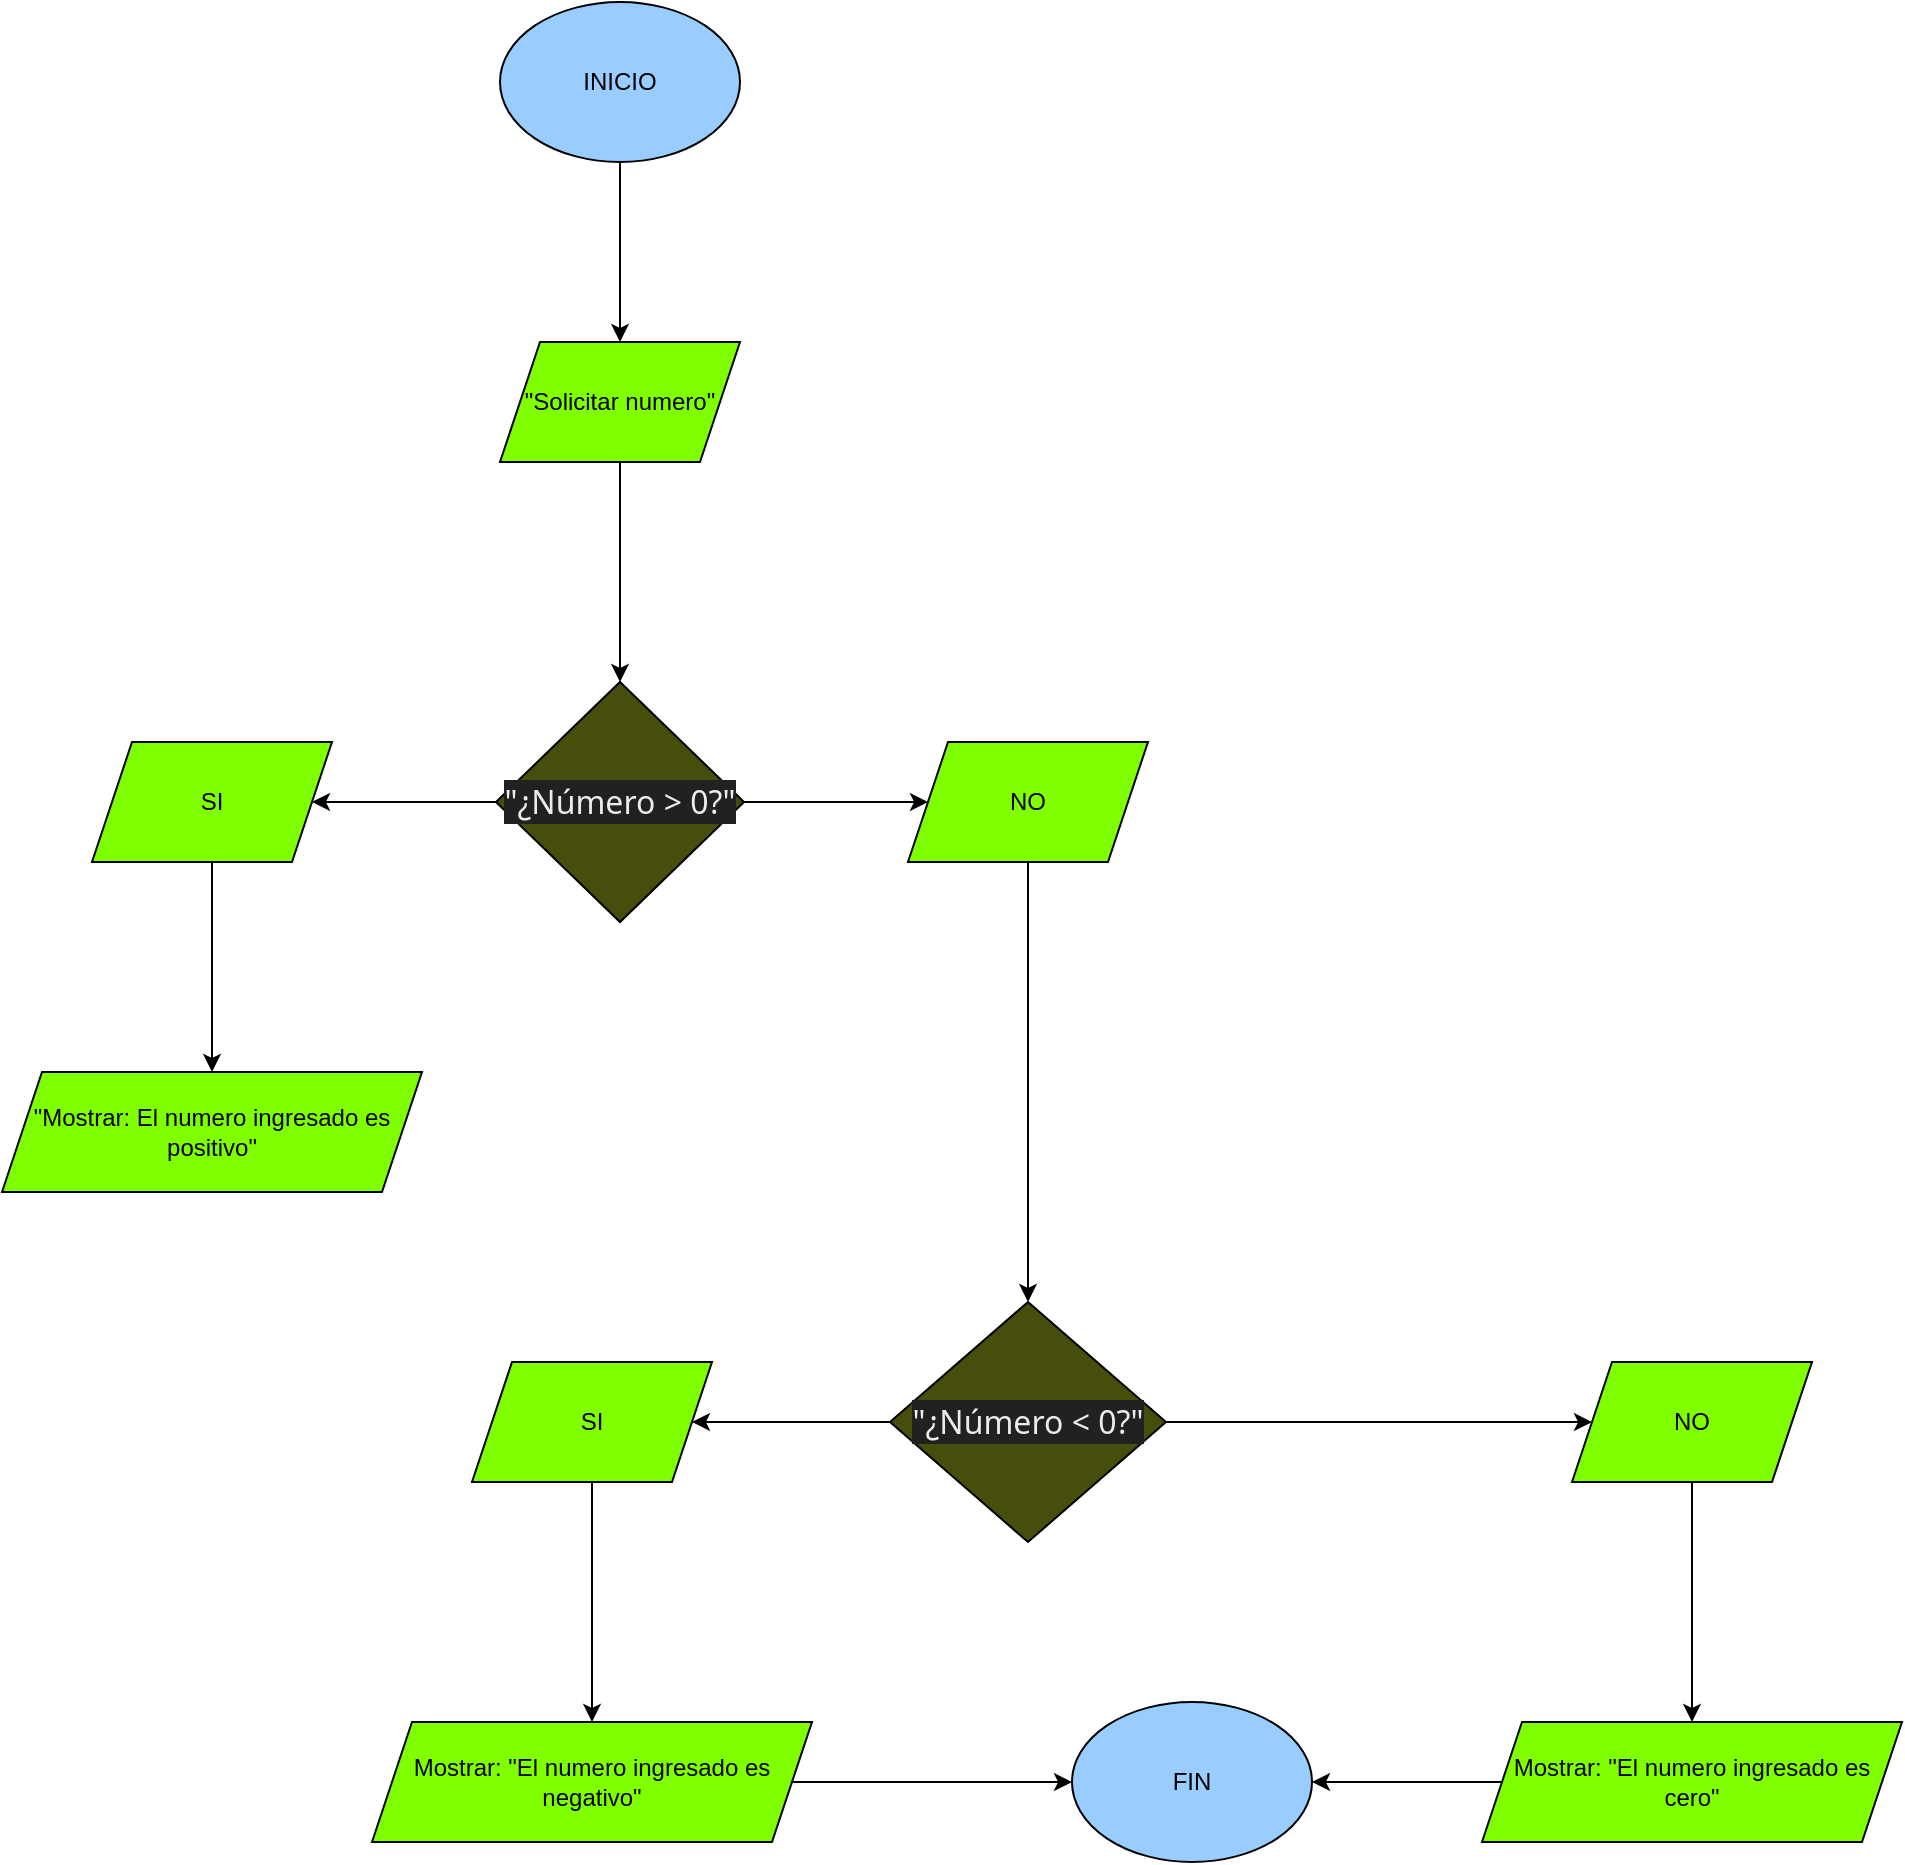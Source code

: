 <mxfile version="24.0.3" type="device">
  <diagram name="Página-1" id="XPGdVF3e-MOvPuHnzQjI">
    <mxGraphModel dx="1242" dy="569" grid="1" gridSize="10" guides="1" tooltips="1" connect="1" arrows="1" fold="1" page="1" pageScale="1" pageWidth="827" pageHeight="1169" math="0" shadow="0">
      <root>
        <mxCell id="0" />
        <mxCell id="1" parent="0" />
        <mxCell id="LaaNfwZrQfXLgj96mlz9-3" value="" style="edgeStyle=orthogonalEdgeStyle;rounded=0;orthogonalLoop=1;jettySize=auto;html=1;" edge="1" parent="1" source="LaaNfwZrQfXLgj96mlz9-1" target="LaaNfwZrQfXLgj96mlz9-2">
          <mxGeometry relative="1" as="geometry" />
        </mxCell>
        <mxCell id="LaaNfwZrQfXLgj96mlz9-1" value="INICIO" style="ellipse;whiteSpace=wrap;html=1;fillColor=#99CCFF;" vertex="1" parent="1">
          <mxGeometry x="354" y="20" width="120" height="80" as="geometry" />
        </mxCell>
        <mxCell id="LaaNfwZrQfXLgj96mlz9-5" value="" style="edgeStyle=orthogonalEdgeStyle;rounded=0;orthogonalLoop=1;jettySize=auto;html=1;" edge="1" parent="1" source="LaaNfwZrQfXLgj96mlz9-2" target="LaaNfwZrQfXLgj96mlz9-4">
          <mxGeometry relative="1" as="geometry" />
        </mxCell>
        <mxCell id="LaaNfwZrQfXLgj96mlz9-2" value="&quot;Solicitar numero&quot;" style="shape=parallelogram;perimeter=parallelogramPerimeter;whiteSpace=wrap;html=1;fixedSize=1;fillColor=#80FF00;" vertex="1" parent="1">
          <mxGeometry x="354" y="190" width="120" height="60" as="geometry" />
        </mxCell>
        <mxCell id="LaaNfwZrQfXLgj96mlz9-7" value="" style="edgeStyle=orthogonalEdgeStyle;rounded=0;orthogonalLoop=1;jettySize=auto;html=1;" edge="1" parent="1" source="LaaNfwZrQfXLgj96mlz9-4" target="LaaNfwZrQfXLgj96mlz9-6">
          <mxGeometry relative="1" as="geometry" />
        </mxCell>
        <mxCell id="LaaNfwZrQfXLgj96mlz9-11" value="" style="edgeStyle=orthogonalEdgeStyle;rounded=0;orthogonalLoop=1;jettySize=auto;html=1;" edge="1" parent="1" source="LaaNfwZrQfXLgj96mlz9-4" target="LaaNfwZrQfXLgj96mlz9-10">
          <mxGeometry relative="1" as="geometry" />
        </mxCell>
        <mxCell id="LaaNfwZrQfXLgj96mlz9-4" value="&lt;span style=&quot;color: rgb(236, 236, 236); font-family: Söhne, ui-sans-serif, system-ui, -apple-system, &amp;quot;Segoe UI&amp;quot;, Roboto, Ubuntu, Cantarell, &amp;quot;Noto Sans&amp;quot;, sans-serif, &amp;quot;Helvetica Neue&amp;quot;, Arial, &amp;quot;Apple Color Emoji&amp;quot;, &amp;quot;Segoe UI Emoji&amp;quot;, &amp;quot;Segoe UI Symbol&amp;quot;, &amp;quot;Noto Color Emoji&amp;quot;; font-size: 16px; text-align: left; white-space-collapse: preserve; background-color: rgb(33, 33, 33);&quot;&gt;&quot;¿Número &amp;gt; 0?&quot;&lt;/span&gt;" style="rhombus;whiteSpace=wrap;html=1;fillColor=#474D0A;" vertex="1" parent="1">
          <mxGeometry x="352" y="360" width="124" height="120" as="geometry" />
        </mxCell>
        <mxCell id="LaaNfwZrQfXLgj96mlz9-9" value="" style="edgeStyle=orthogonalEdgeStyle;rounded=0;orthogonalLoop=1;jettySize=auto;html=1;" edge="1" parent="1" source="LaaNfwZrQfXLgj96mlz9-6" target="LaaNfwZrQfXLgj96mlz9-8">
          <mxGeometry relative="1" as="geometry" />
        </mxCell>
        <mxCell id="LaaNfwZrQfXLgj96mlz9-6" value="SI" style="shape=parallelogram;perimeter=parallelogramPerimeter;whiteSpace=wrap;html=1;fixedSize=1;fillColor=#80FF00;" vertex="1" parent="1">
          <mxGeometry x="150" y="390" width="120" height="60" as="geometry" />
        </mxCell>
        <mxCell id="LaaNfwZrQfXLgj96mlz9-8" value="&quot;Mostrar: El numero ingresado es positivo&quot;" style="shape=parallelogram;perimeter=parallelogramPerimeter;whiteSpace=wrap;html=1;fixedSize=1;fillColor=#80FF00;" vertex="1" parent="1">
          <mxGeometry x="105" y="555" width="210" height="60" as="geometry" />
        </mxCell>
        <mxCell id="LaaNfwZrQfXLgj96mlz9-13" value="" style="edgeStyle=orthogonalEdgeStyle;rounded=0;orthogonalLoop=1;jettySize=auto;html=1;" edge="1" parent="1" source="LaaNfwZrQfXLgj96mlz9-10" target="LaaNfwZrQfXLgj96mlz9-12">
          <mxGeometry relative="1" as="geometry" />
        </mxCell>
        <mxCell id="LaaNfwZrQfXLgj96mlz9-10" value="NO" style="shape=parallelogram;perimeter=parallelogramPerimeter;whiteSpace=wrap;html=1;fixedSize=1;fillColor=#80FF00;" vertex="1" parent="1">
          <mxGeometry x="558" y="390" width="120" height="60" as="geometry" />
        </mxCell>
        <mxCell id="LaaNfwZrQfXLgj96mlz9-15" value="" style="edgeStyle=orthogonalEdgeStyle;rounded=0;orthogonalLoop=1;jettySize=auto;html=1;" edge="1" parent="1" source="LaaNfwZrQfXLgj96mlz9-12" target="LaaNfwZrQfXLgj96mlz9-14">
          <mxGeometry relative="1" as="geometry" />
        </mxCell>
        <mxCell id="LaaNfwZrQfXLgj96mlz9-19" value="" style="edgeStyle=orthogonalEdgeStyle;rounded=0;orthogonalLoop=1;jettySize=auto;html=1;" edge="1" parent="1" source="LaaNfwZrQfXLgj96mlz9-12" target="LaaNfwZrQfXLgj96mlz9-18">
          <mxGeometry relative="1" as="geometry" />
        </mxCell>
        <mxCell id="LaaNfwZrQfXLgj96mlz9-12" value="&lt;span style=&quot;color: rgb(236, 236, 236); font-family: Söhne, ui-sans-serif, system-ui, -apple-system, &amp;quot;Segoe UI&amp;quot;, Roboto, Ubuntu, Cantarell, &amp;quot;Noto Sans&amp;quot;, sans-serif, &amp;quot;Helvetica Neue&amp;quot;, Arial, &amp;quot;Apple Color Emoji&amp;quot;, &amp;quot;Segoe UI Emoji&amp;quot;, &amp;quot;Segoe UI Symbol&amp;quot;, &amp;quot;Noto Color Emoji&amp;quot;; font-size: 16px; text-align: left; white-space-collapse: preserve; background-color: rgb(33, 33, 33);&quot;&gt;&quot;¿Número &amp;lt; 0?&quot;&lt;/span&gt;" style="rhombus;whiteSpace=wrap;html=1;fillColor=#474D0A;" vertex="1" parent="1">
          <mxGeometry x="549" y="670" width="138" height="120" as="geometry" />
        </mxCell>
        <mxCell id="LaaNfwZrQfXLgj96mlz9-17" value="" style="edgeStyle=orthogonalEdgeStyle;rounded=0;orthogonalLoop=1;jettySize=auto;html=1;" edge="1" parent="1" source="LaaNfwZrQfXLgj96mlz9-14" target="LaaNfwZrQfXLgj96mlz9-16">
          <mxGeometry relative="1" as="geometry" />
        </mxCell>
        <mxCell id="LaaNfwZrQfXLgj96mlz9-14" value="SI" style="shape=parallelogram;perimeter=parallelogramPerimeter;whiteSpace=wrap;html=1;fixedSize=1;fillColor=#80FF00;" vertex="1" parent="1">
          <mxGeometry x="340" y="700" width="120" height="60" as="geometry" />
        </mxCell>
        <mxCell id="LaaNfwZrQfXLgj96mlz9-23" value="" style="edgeStyle=orthogonalEdgeStyle;rounded=0;orthogonalLoop=1;jettySize=auto;html=1;entryX=0;entryY=0.5;entryDx=0;entryDy=0;" edge="1" parent="1" source="LaaNfwZrQfXLgj96mlz9-16" target="LaaNfwZrQfXLgj96mlz9-25">
          <mxGeometry relative="1" as="geometry">
            <mxPoint x="660" y="910" as="targetPoint" />
          </mxGeometry>
        </mxCell>
        <mxCell id="LaaNfwZrQfXLgj96mlz9-16" value="Mostrar: &quot;El numero ingresado es negativo&quot;" style="shape=parallelogram;perimeter=parallelogramPerimeter;whiteSpace=wrap;html=1;fixedSize=1;fillColor=#80FF00;" vertex="1" parent="1">
          <mxGeometry x="290" y="880" width="220" height="60" as="geometry" />
        </mxCell>
        <mxCell id="LaaNfwZrQfXLgj96mlz9-21" value="" style="edgeStyle=orthogonalEdgeStyle;rounded=0;orthogonalLoop=1;jettySize=auto;html=1;" edge="1" parent="1" source="LaaNfwZrQfXLgj96mlz9-18" target="LaaNfwZrQfXLgj96mlz9-20">
          <mxGeometry relative="1" as="geometry" />
        </mxCell>
        <mxCell id="LaaNfwZrQfXLgj96mlz9-18" value="NO" style="shape=parallelogram;perimeter=parallelogramPerimeter;whiteSpace=wrap;html=1;fixedSize=1;fillColor=#80FF00;" vertex="1" parent="1">
          <mxGeometry x="890" y="700" width="120" height="60" as="geometry" />
        </mxCell>
        <mxCell id="LaaNfwZrQfXLgj96mlz9-24" value="" style="edgeStyle=orthogonalEdgeStyle;rounded=0;orthogonalLoop=1;jettySize=auto;html=1;entryX=1;entryY=0.5;entryDx=0;entryDy=0;" edge="1" parent="1" source="LaaNfwZrQfXLgj96mlz9-20" target="LaaNfwZrQfXLgj96mlz9-25">
          <mxGeometry relative="1" as="geometry">
            <mxPoint x="740" y="910" as="targetPoint" />
          </mxGeometry>
        </mxCell>
        <mxCell id="LaaNfwZrQfXLgj96mlz9-20" value="Mostrar: &quot;El numero ingresado es cero&quot;" style="shape=parallelogram;perimeter=parallelogramPerimeter;whiteSpace=wrap;html=1;fixedSize=1;fillColor=#80FF00;" vertex="1" parent="1">
          <mxGeometry x="845" y="880" width="210" height="60" as="geometry" />
        </mxCell>
        <mxCell id="LaaNfwZrQfXLgj96mlz9-25" value="FIN" style="ellipse;whiteSpace=wrap;html=1;fillColor=#99CCFF;" vertex="1" parent="1">
          <mxGeometry x="640" y="870" width="120" height="80" as="geometry" />
        </mxCell>
      </root>
    </mxGraphModel>
  </diagram>
</mxfile>
